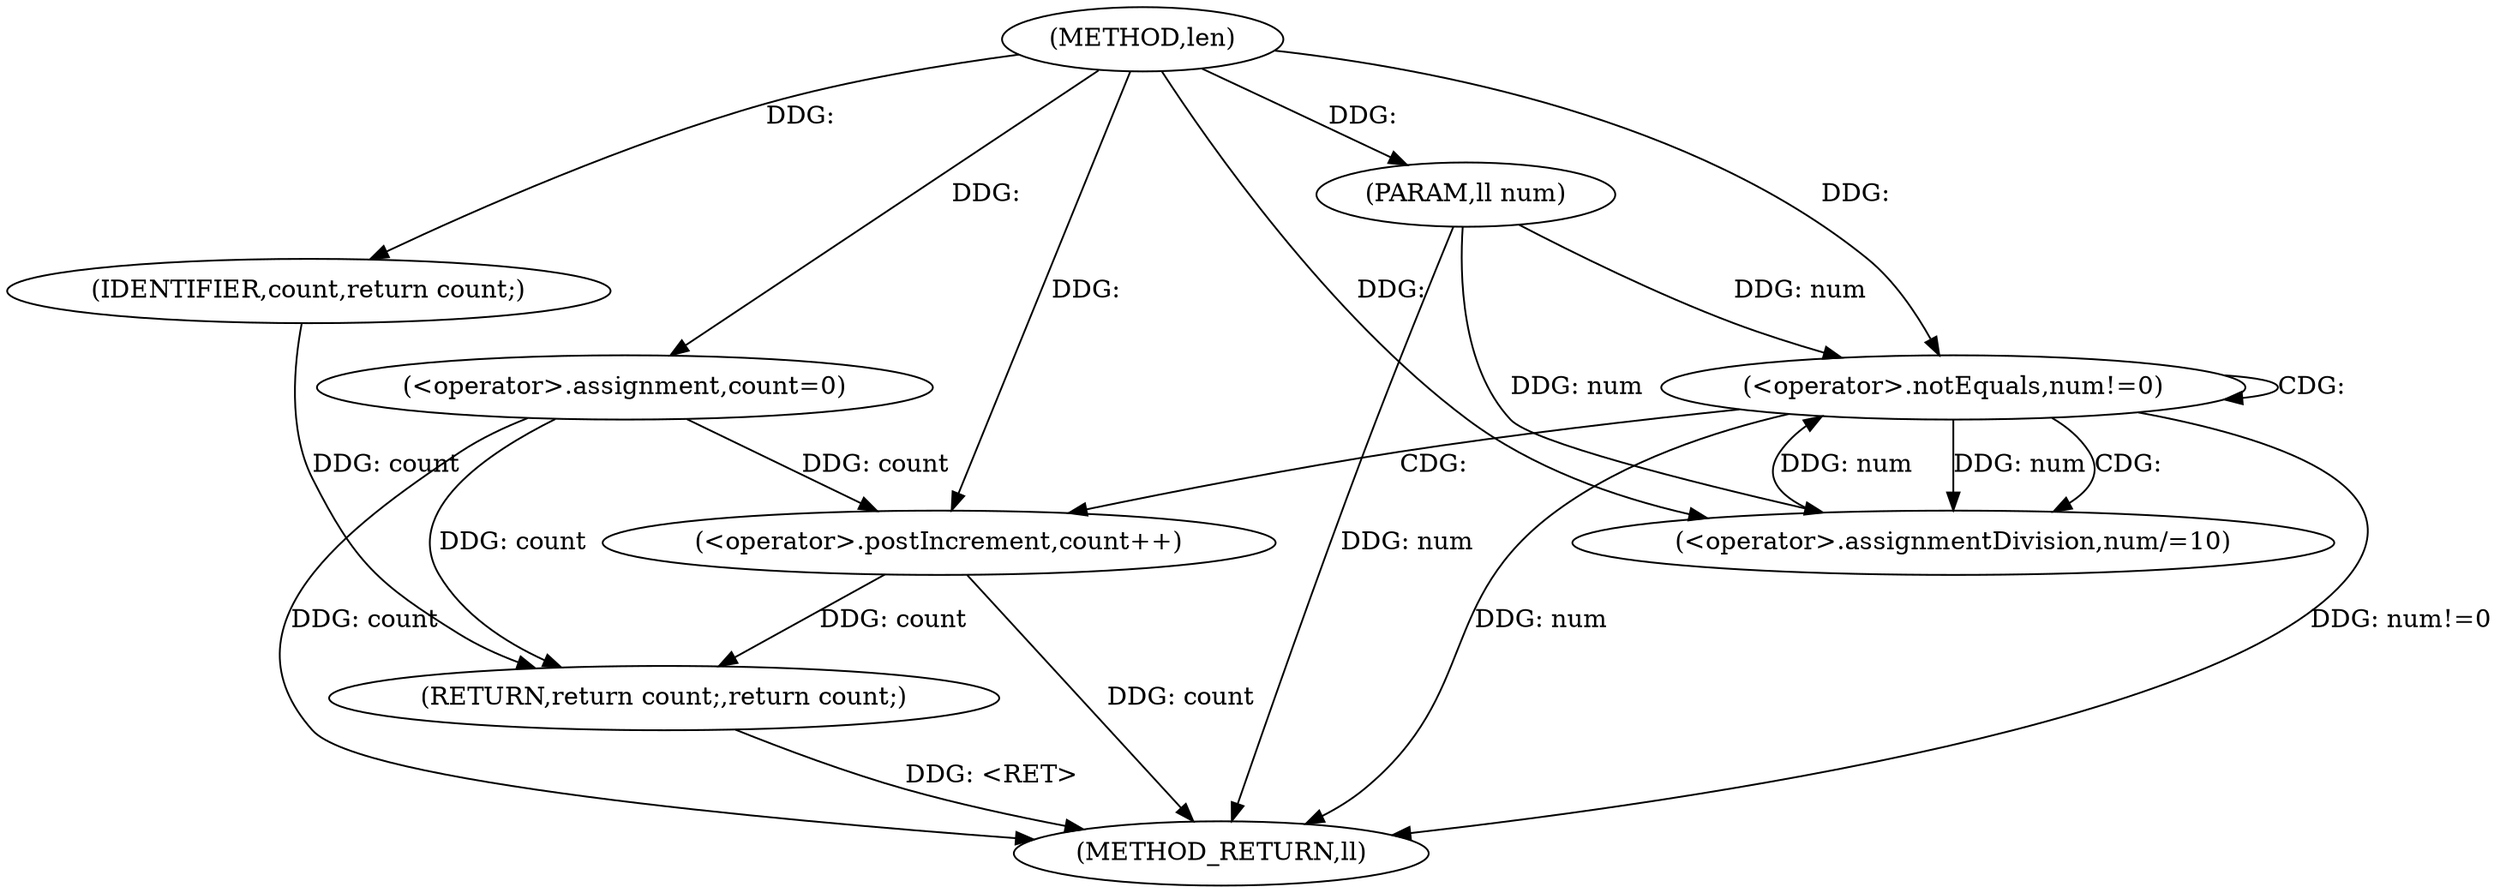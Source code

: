 digraph "len" {  
"1000110" [label = "(METHOD,len)" ]
"1000129" [label = "(METHOD_RETURN,ll)" ]
"1000111" [label = "(PARAM,ll num)" ]
"1000114" [label = "(<operator>.assignment,count=0)" ]
"1000127" [label = "(RETURN,return count;,return count;)" ]
"1000118" [label = "(<operator>.notEquals,num!=0)" ]
"1000128" [label = "(IDENTIFIER,count,return count;)" ]
"1000122" [label = "(<operator>.postIncrement,count++)" ]
"1000124" [label = "(<operator>.assignmentDivision,num/=10)" ]
  "1000127" -> "1000129"  [ label = "DDG: <RET>"] 
  "1000111" -> "1000129"  [ label = "DDG: num"] 
  "1000114" -> "1000129"  [ label = "DDG: count"] 
  "1000118" -> "1000129"  [ label = "DDG: num"] 
  "1000118" -> "1000129"  [ label = "DDG: num!=0"] 
  "1000122" -> "1000129"  [ label = "DDG: count"] 
  "1000110" -> "1000111"  [ label = "DDG: "] 
  "1000110" -> "1000114"  [ label = "DDG: "] 
  "1000128" -> "1000127"  [ label = "DDG: count"] 
  "1000114" -> "1000127"  [ label = "DDG: count"] 
  "1000122" -> "1000127"  [ label = "DDG: count"] 
  "1000110" -> "1000128"  [ label = "DDG: "] 
  "1000124" -> "1000118"  [ label = "DDG: num"] 
  "1000111" -> "1000118"  [ label = "DDG: num"] 
  "1000110" -> "1000118"  [ label = "DDG: "] 
  "1000110" -> "1000124"  [ label = "DDG: "] 
  "1000114" -> "1000122"  [ label = "DDG: count"] 
  "1000110" -> "1000122"  [ label = "DDG: "] 
  "1000118" -> "1000124"  [ label = "DDG: num"] 
  "1000111" -> "1000124"  [ label = "DDG: num"] 
  "1000118" -> "1000124"  [ label = "CDG: "] 
  "1000118" -> "1000118"  [ label = "CDG: "] 
  "1000118" -> "1000122"  [ label = "CDG: "] 
}
